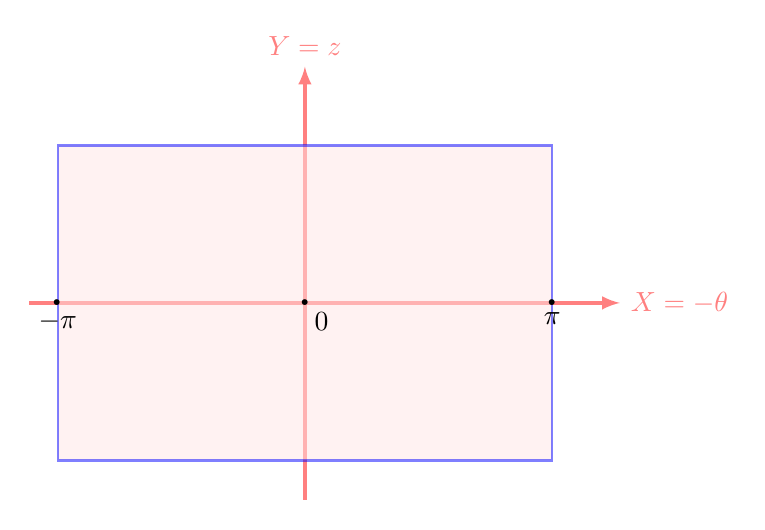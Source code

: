 \begin{tikzpicture}[scale=1]

\draw[red!50,very thick,->,>=latex] (-3.5,0) -- (4,0) node[right]{$X=-\theta$};
\draw[red!50,very thick,->,>=latex] (0,-2.5) -- (0,3) node[above]{$Y=z$};


\tikzstyle{myplane}=[draw=blue, thick, fill=red!10, opacity=0.5]
\draw[myplane] (-3.14,-2) rectangle (3.14,2);

\node[scale=2] at (3.14,0) {.};
\node[below] at (3.14,0) {$\pi$};
\node[scale=2] at (-3.14,0) {.};
\node[below] at (-3.14,0) {$-\pi$};
\node[scale=2] at (0,0) {.};
\node[below right] at (0,0) {$0$};
\end{tikzpicture}